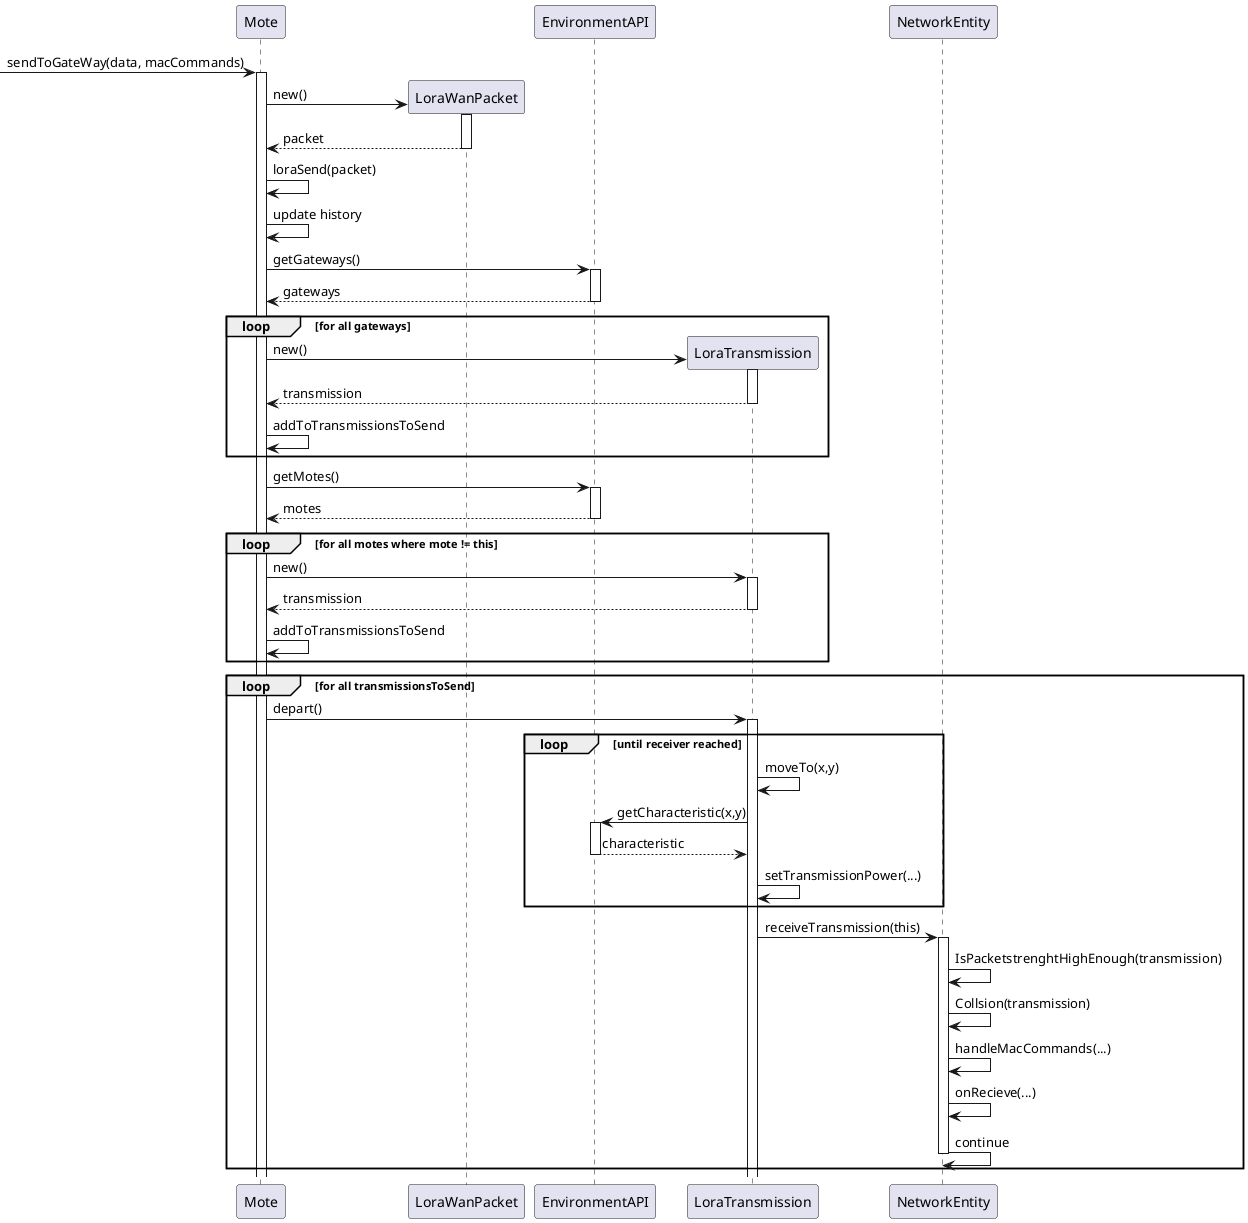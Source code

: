 @startuml
 -> Mote: sendToGateWay(data, macCommands)
 activate Mote
 create LoraWanPacket
 Mote -> LoraWanPacket: new()
 activate LoraWanPacket
 return packet

 Mote -> Mote: loraSend(packet)
 Mote -> Mote: update history
 Mote -> EnvironmentAPI: getGateways()
 activate EnvironmentAPI
 return gateways
 loop for all gateways
 create LoraTransmission
   Mote -> LoraTransmission: new()
   activate LoraTransmission
   return transmission
   Mote -> Mote : addToTransmissionsToSend
 end
 Mote -> EnvironmentAPI: getMotes()
 activate EnvironmentAPI
 return motes
 loop for all motes where mote != this
    Mote -> LoraTransmission: new()
    activate LoraTransmission
    return transmission
    Mote -> Mote : addToTransmissionsToSend
  end

  loop for all transmissionsToSend
  activate LoraTransmission
     Mote -> LoraTransmission: depart()
     loop until receiver reached
     activate LoraTransmission
     LoraTransmission -> LoraTransmission: moveTo(x,y)
     LoraTransmission -> EnvironmentAPI: getCharacteristic(x,y)
     activate EnvironmentAPI
     return characteristic
     LoraTransmission -> LoraTransmission: setTransmissionPower(...)
     end
     LoraTransmission -> NetworkEntity: receiveTransmission(this)
     activate NetworkEntity
     NetworkEntity -> NetworkEntity: IsPacketstrenghtHighEnough(transmission)
     NetworkEntity -> NetworkEntity: Collsion(transmission)
     NetworkEntity -> NetworkEntity: handleMacCommands(...)
     NetworkEntity -> NetworkEntity: onRecieve(...)
     NetworkEntity -> NetworkEntity: continue
    deactivate
     end


@enduml
